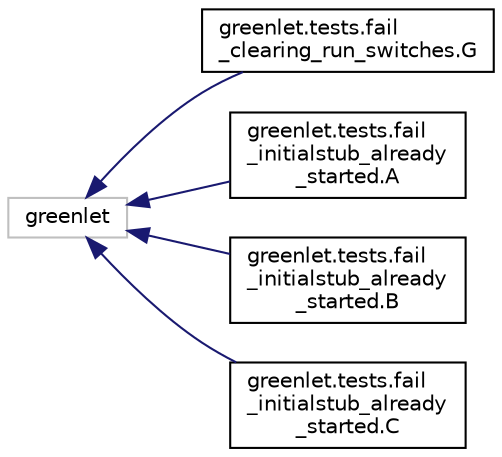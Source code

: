digraph "Graphical Class Hierarchy"
{
 // LATEX_PDF_SIZE
  edge [fontname="Helvetica",fontsize="10",labelfontname="Helvetica",labelfontsize="10"];
  node [fontname="Helvetica",fontsize="10",shape=record];
  rankdir="LR";
  Node16141 [label="greenlet",height=0.2,width=0.4,color="grey75", fillcolor="white", style="filled",tooltip=" "];
  Node16141 -> Node0 [dir="back",color="midnightblue",fontsize="10",style="solid",fontname="Helvetica"];
  Node0 [label="greenlet.tests.fail\l_clearing_run_switches.G",height=0.2,width=0.4,color="black", fillcolor="white", style="filled",URL="$classgreenlet_1_1tests_1_1fail__clearing__run__switches_1_1G.html",tooltip=" "];
  Node16141 -> Node16143 [dir="back",color="midnightblue",fontsize="10",style="solid",fontname="Helvetica"];
  Node16143 [label="greenlet.tests.fail\l_initialstub_already\l_started.A",height=0.2,width=0.4,color="black", fillcolor="white", style="filled",URL="$classgreenlet_1_1tests_1_1fail__initialstub__already__started_1_1A.html",tooltip=" "];
  Node16141 -> Node16144 [dir="back",color="midnightblue",fontsize="10",style="solid",fontname="Helvetica"];
  Node16144 [label="greenlet.tests.fail\l_initialstub_already\l_started.B",height=0.2,width=0.4,color="black", fillcolor="white", style="filled",URL="$classgreenlet_1_1tests_1_1fail__initialstub__already__started_1_1B.html",tooltip=" "];
  Node16141 -> Node16145 [dir="back",color="midnightblue",fontsize="10",style="solid",fontname="Helvetica"];
  Node16145 [label="greenlet.tests.fail\l_initialstub_already\l_started.C",height=0.2,width=0.4,color="black", fillcolor="white", style="filled",URL="$classgreenlet_1_1tests_1_1fail__initialstub__already__started_1_1C.html",tooltip=" "];
}
